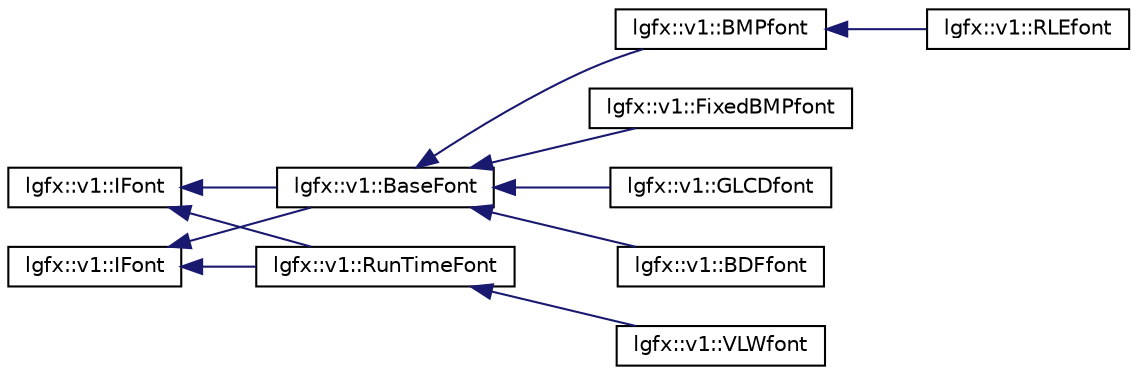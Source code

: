 digraph "Graphical Class Hierarchy"
{
 // LATEX_PDF_SIZE
  edge [fontname="Helvetica",fontsize="10",labelfontname="Helvetica",labelfontsize="10"];
  node [fontname="Helvetica",fontsize="10",shape=record];
  rankdir="LR";
  Node138 [label="lgfx::v1::IFont",height=0.2,width=0.4,color="black", fillcolor="white", style="filled",URL="$de/d3b/structlgfx_1_1v1_1_1IFont.html",tooltip=" "];
  Node138 -> Node1 [dir="back",color="midnightblue",fontsize="10",style="solid",fontname="Helvetica"];
  Node1 [label="lgfx::v1::BaseFont",height=0.2,width=0.4,color="black", fillcolor="white", style="filled",URL="$da/d8f/structlgfx_1_1v1_1_1BaseFont.html",tooltip=" "];
  Node1 -> Node2 [dir="back",color="midnightblue",fontsize="10",style="solid",fontname="Helvetica"];
  Node2 [label="lgfx::v1::BDFfont",height=0.2,width=0.4,color="black", fillcolor="white", style="filled",URL="$db/d78/structlgfx_1_1v1_1_1BDFfont.html",tooltip=" "];
  Node1 -> Node3 [dir="back",color="midnightblue",fontsize="10",style="solid",fontname="Helvetica"];
  Node3 [label="lgfx::v1::BMPfont",height=0.2,width=0.4,color="black", fillcolor="white", style="filled",URL="$d1/df6/structlgfx_1_1v1_1_1BMPfont.html",tooltip=" "];
  Node3 -> Node4 [dir="back",color="midnightblue",fontsize="10",style="solid",fontname="Helvetica"];
  Node4 [label="lgfx::v1::RLEfont",height=0.2,width=0.4,color="black", fillcolor="white", style="filled",URL="$dc/dc2/structlgfx_1_1v1_1_1RLEfont.html",tooltip=" "];
  Node1 -> Node5 [dir="back",color="midnightblue",fontsize="10",style="solid",fontname="Helvetica"];
  Node5 [label="lgfx::v1::FixedBMPfont",height=0.2,width=0.4,color="black", fillcolor="white", style="filled",URL="$d2/dec/structlgfx_1_1v1_1_1FixedBMPfont.html",tooltip=" "];
  Node1 -> Node6 [dir="back",color="midnightblue",fontsize="10",style="solid",fontname="Helvetica"];
  Node6 [label="lgfx::v1::GLCDfont",height=0.2,width=0.4,color="black", fillcolor="white", style="filled",URL="$dd/dfc/structlgfx_1_1v1_1_1GLCDfont.html",tooltip=" "];
  Node138 -> Node7 [dir="back",color="midnightblue",fontsize="10",style="solid",fontname="Helvetica"];
  Node7 [label="lgfx::v1::RunTimeFont",height=0.2,width=0.4,color="black", fillcolor="white", style="filled",URL="$d0/d2d/structlgfx_1_1v1_1_1RunTimeFont.html",tooltip=" "];
  Node7 -> Node8 [dir="back",color="midnightblue",fontsize="10",style="solid",fontname="Helvetica"];
  Node8 [label="lgfx::v1::VLWfont",height=0.2,width=0.4,color="black", fillcolor="white", style="filled",URL="$de/dcd/structlgfx_1_1v1_1_1VLWfont.html",tooltip=" "];
  Node0 [label="lgfx::v1::IFont",height=0.2,width=0.4,color="black", fillcolor="white", style="filled",URL="$de/d3b/structlgfx_1_1v1_1_1IFont.html",tooltip=" "];
  Node0 -> Node1 [dir="back",color="midnightblue",fontsize="10",style="solid",fontname="Helvetica"];
  Node0 -> Node7 [dir="back",color="midnightblue",fontsize="10",style="solid",fontname="Helvetica"];
}
